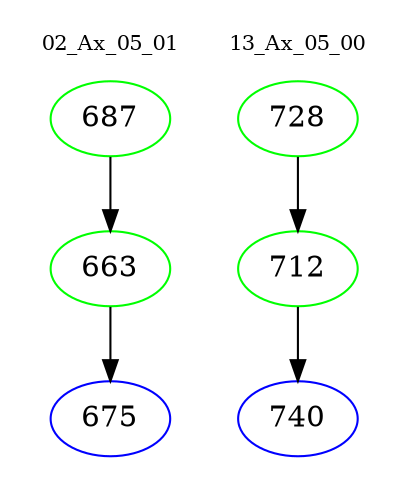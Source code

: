 digraph{
subgraph cluster_0 {
color = white
label = "02_Ax_05_01";
fontsize=10;
T0_687 [label="687", color="green"]
T0_687 -> T0_663 [color="black"]
T0_663 [label="663", color="green"]
T0_663 -> T0_675 [color="black"]
T0_675 [label="675", color="blue"]
}
subgraph cluster_1 {
color = white
label = "13_Ax_05_00";
fontsize=10;
T1_728 [label="728", color="green"]
T1_728 -> T1_712 [color="black"]
T1_712 [label="712", color="green"]
T1_712 -> T1_740 [color="black"]
T1_740 [label="740", color="blue"]
}
}
